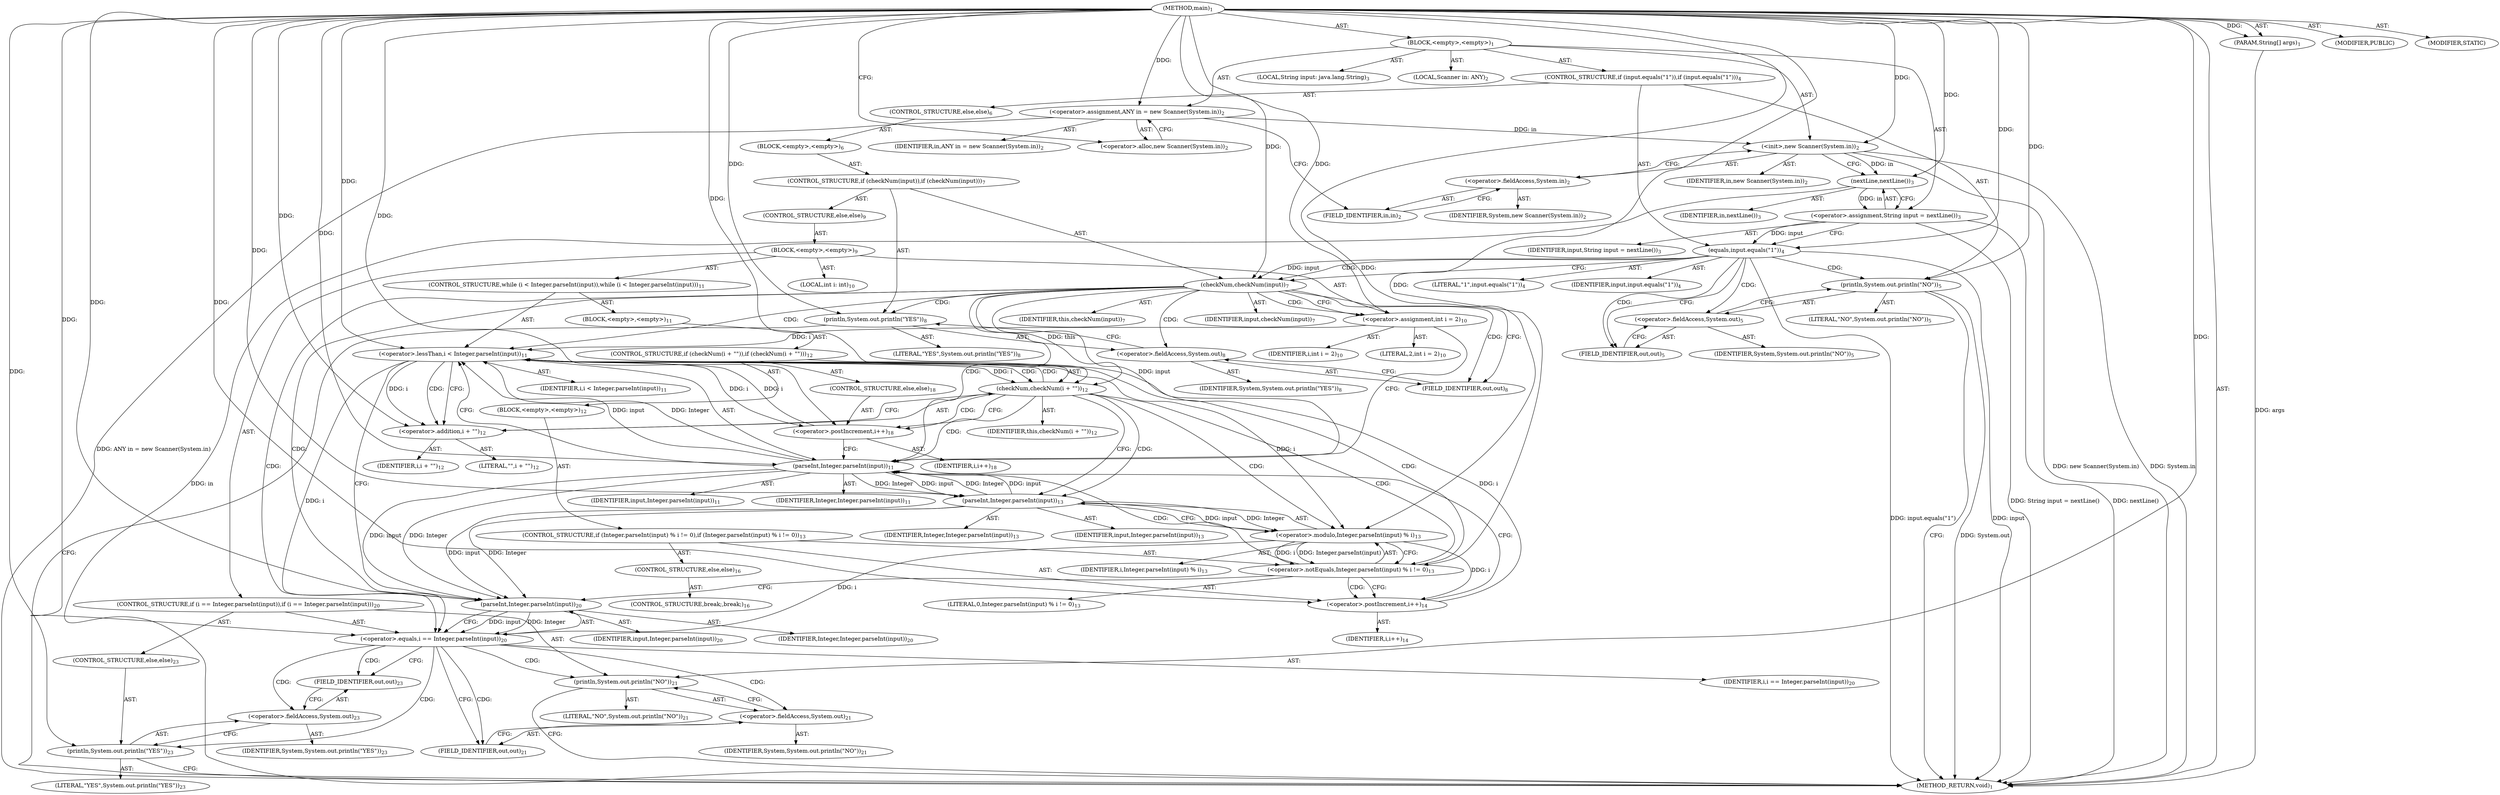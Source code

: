 digraph "main" {  
"19" [label = <(METHOD,main)<SUB>1</SUB>> ]
"20" [label = <(PARAM,String[] args)<SUB>1</SUB>> ]
"21" [label = <(BLOCK,&lt;empty&gt;,&lt;empty&gt;)<SUB>1</SUB>> ]
"4" [label = <(LOCAL,Scanner in: ANY)<SUB>2</SUB>> ]
"22" [label = <(&lt;operator&gt;.assignment,ANY in = new Scanner(System.in))<SUB>2</SUB>> ]
"23" [label = <(IDENTIFIER,in,ANY in = new Scanner(System.in))<SUB>2</SUB>> ]
"24" [label = <(&lt;operator&gt;.alloc,new Scanner(System.in))<SUB>2</SUB>> ]
"25" [label = <(&lt;init&gt;,new Scanner(System.in))<SUB>2</SUB>> ]
"3" [label = <(IDENTIFIER,in,new Scanner(System.in))<SUB>2</SUB>> ]
"26" [label = <(&lt;operator&gt;.fieldAccess,System.in)<SUB>2</SUB>> ]
"27" [label = <(IDENTIFIER,System,new Scanner(System.in))<SUB>2</SUB>> ]
"28" [label = <(FIELD_IDENTIFIER,in,in)<SUB>2</SUB>> ]
"29" [label = <(LOCAL,String input: java.lang.String)<SUB>3</SUB>> ]
"30" [label = <(&lt;operator&gt;.assignment,String input = nextLine())<SUB>3</SUB>> ]
"31" [label = <(IDENTIFIER,input,String input = nextLine())<SUB>3</SUB>> ]
"32" [label = <(nextLine,nextLine())<SUB>3</SUB>> ]
"33" [label = <(IDENTIFIER,in,nextLine())<SUB>3</SUB>> ]
"34" [label = <(CONTROL_STRUCTURE,if (input.equals(&quot;1&quot;)),if (input.equals(&quot;1&quot;)))<SUB>4</SUB>> ]
"35" [label = <(equals,input.equals(&quot;1&quot;))<SUB>4</SUB>> ]
"36" [label = <(IDENTIFIER,input,input.equals(&quot;1&quot;))<SUB>4</SUB>> ]
"37" [label = <(LITERAL,&quot;1&quot;,input.equals(&quot;1&quot;))<SUB>4</SUB>> ]
"38" [label = <(println,System.out.println(&quot;NO&quot;))<SUB>5</SUB>> ]
"39" [label = <(&lt;operator&gt;.fieldAccess,System.out)<SUB>5</SUB>> ]
"40" [label = <(IDENTIFIER,System,System.out.println(&quot;NO&quot;))<SUB>5</SUB>> ]
"41" [label = <(FIELD_IDENTIFIER,out,out)<SUB>5</SUB>> ]
"42" [label = <(LITERAL,&quot;NO&quot;,System.out.println(&quot;NO&quot;))<SUB>5</SUB>> ]
"43" [label = <(CONTROL_STRUCTURE,else,else)<SUB>6</SUB>> ]
"44" [label = <(BLOCK,&lt;empty&gt;,&lt;empty&gt;)<SUB>6</SUB>> ]
"45" [label = <(CONTROL_STRUCTURE,if (checkNum(input)),if (checkNum(input)))<SUB>7</SUB>> ]
"46" [label = <(checkNum,checkNum(input))<SUB>7</SUB>> ]
"47" [label = <(IDENTIFIER,this,checkNum(input))<SUB>7</SUB>> ]
"48" [label = <(IDENTIFIER,input,checkNum(input))<SUB>7</SUB>> ]
"49" [label = <(println,System.out.println(&quot;YES&quot;))<SUB>8</SUB>> ]
"50" [label = <(&lt;operator&gt;.fieldAccess,System.out)<SUB>8</SUB>> ]
"51" [label = <(IDENTIFIER,System,System.out.println(&quot;YES&quot;))<SUB>8</SUB>> ]
"52" [label = <(FIELD_IDENTIFIER,out,out)<SUB>8</SUB>> ]
"53" [label = <(LITERAL,&quot;YES&quot;,System.out.println(&quot;YES&quot;))<SUB>8</SUB>> ]
"54" [label = <(CONTROL_STRUCTURE,else,else)<SUB>9</SUB>> ]
"55" [label = <(BLOCK,&lt;empty&gt;,&lt;empty&gt;)<SUB>9</SUB>> ]
"56" [label = <(LOCAL,int i: int)<SUB>10</SUB>> ]
"57" [label = <(&lt;operator&gt;.assignment,int i = 2)<SUB>10</SUB>> ]
"58" [label = <(IDENTIFIER,i,int i = 2)<SUB>10</SUB>> ]
"59" [label = <(LITERAL,2,int i = 2)<SUB>10</SUB>> ]
"60" [label = <(CONTROL_STRUCTURE,while (i &lt; Integer.parseInt(input)),while (i &lt; Integer.parseInt(input)))<SUB>11</SUB>> ]
"61" [label = <(&lt;operator&gt;.lessThan,i &lt; Integer.parseInt(input))<SUB>11</SUB>> ]
"62" [label = <(IDENTIFIER,i,i &lt; Integer.parseInt(input))<SUB>11</SUB>> ]
"63" [label = <(parseInt,Integer.parseInt(input))<SUB>11</SUB>> ]
"64" [label = <(IDENTIFIER,Integer,Integer.parseInt(input))<SUB>11</SUB>> ]
"65" [label = <(IDENTIFIER,input,Integer.parseInt(input))<SUB>11</SUB>> ]
"66" [label = <(BLOCK,&lt;empty&gt;,&lt;empty&gt;)<SUB>11</SUB>> ]
"67" [label = <(CONTROL_STRUCTURE,if (checkNum(i + &quot;&quot;)),if (checkNum(i + &quot;&quot;)))<SUB>12</SUB>> ]
"68" [label = <(checkNum,checkNum(i + &quot;&quot;))<SUB>12</SUB>> ]
"69" [label = <(IDENTIFIER,this,checkNum(i + &quot;&quot;))<SUB>12</SUB>> ]
"70" [label = <(&lt;operator&gt;.addition,i + &quot;&quot;)<SUB>12</SUB>> ]
"71" [label = <(IDENTIFIER,i,i + &quot;&quot;)<SUB>12</SUB>> ]
"72" [label = <(LITERAL,&quot;&quot;,i + &quot;&quot;)<SUB>12</SUB>> ]
"73" [label = <(BLOCK,&lt;empty&gt;,&lt;empty&gt;)<SUB>12</SUB>> ]
"74" [label = <(CONTROL_STRUCTURE,if (Integer.parseInt(input) % i != 0),if (Integer.parseInt(input) % i != 0))<SUB>13</SUB>> ]
"75" [label = <(&lt;operator&gt;.notEquals,Integer.parseInt(input) % i != 0)<SUB>13</SUB>> ]
"76" [label = <(&lt;operator&gt;.modulo,Integer.parseInt(input) % i)<SUB>13</SUB>> ]
"77" [label = <(parseInt,Integer.parseInt(input))<SUB>13</SUB>> ]
"78" [label = <(IDENTIFIER,Integer,Integer.parseInt(input))<SUB>13</SUB>> ]
"79" [label = <(IDENTIFIER,input,Integer.parseInt(input))<SUB>13</SUB>> ]
"80" [label = <(IDENTIFIER,i,Integer.parseInt(input) % i)<SUB>13</SUB>> ]
"81" [label = <(LITERAL,0,Integer.parseInt(input) % i != 0)<SUB>13</SUB>> ]
"82" [label = <(&lt;operator&gt;.postIncrement,i++)<SUB>14</SUB>> ]
"83" [label = <(IDENTIFIER,i,i++)<SUB>14</SUB>> ]
"84" [label = <(CONTROL_STRUCTURE,else,else)<SUB>16</SUB>> ]
"85" [label = <(CONTROL_STRUCTURE,break;,break;)<SUB>16</SUB>> ]
"86" [label = <(CONTROL_STRUCTURE,else,else)<SUB>18</SUB>> ]
"87" [label = <(&lt;operator&gt;.postIncrement,i++)<SUB>18</SUB>> ]
"88" [label = <(IDENTIFIER,i,i++)<SUB>18</SUB>> ]
"89" [label = <(CONTROL_STRUCTURE,if (i == Integer.parseInt(input)),if (i == Integer.parseInt(input)))<SUB>20</SUB>> ]
"90" [label = <(&lt;operator&gt;.equals,i == Integer.parseInt(input))<SUB>20</SUB>> ]
"91" [label = <(IDENTIFIER,i,i == Integer.parseInt(input))<SUB>20</SUB>> ]
"92" [label = <(parseInt,Integer.parseInt(input))<SUB>20</SUB>> ]
"93" [label = <(IDENTIFIER,Integer,Integer.parseInt(input))<SUB>20</SUB>> ]
"94" [label = <(IDENTIFIER,input,Integer.parseInt(input))<SUB>20</SUB>> ]
"95" [label = <(println,System.out.println(&quot;NO&quot;))<SUB>21</SUB>> ]
"96" [label = <(&lt;operator&gt;.fieldAccess,System.out)<SUB>21</SUB>> ]
"97" [label = <(IDENTIFIER,System,System.out.println(&quot;NO&quot;))<SUB>21</SUB>> ]
"98" [label = <(FIELD_IDENTIFIER,out,out)<SUB>21</SUB>> ]
"99" [label = <(LITERAL,&quot;NO&quot;,System.out.println(&quot;NO&quot;))<SUB>21</SUB>> ]
"100" [label = <(CONTROL_STRUCTURE,else,else)<SUB>23</SUB>> ]
"101" [label = <(println,System.out.println(&quot;YES&quot;))<SUB>23</SUB>> ]
"102" [label = <(&lt;operator&gt;.fieldAccess,System.out)<SUB>23</SUB>> ]
"103" [label = <(IDENTIFIER,System,System.out.println(&quot;YES&quot;))<SUB>23</SUB>> ]
"104" [label = <(FIELD_IDENTIFIER,out,out)<SUB>23</SUB>> ]
"105" [label = <(LITERAL,&quot;YES&quot;,System.out.println(&quot;YES&quot;))<SUB>23</SUB>> ]
"106" [label = <(MODIFIER,PUBLIC)> ]
"107" [label = <(MODIFIER,STATIC)> ]
"108" [label = <(METHOD_RETURN,void)<SUB>1</SUB>> ]
  "19" -> "20"  [ label = "AST: "] 
  "19" -> "21"  [ label = "AST: "] 
  "19" -> "106"  [ label = "AST: "] 
  "19" -> "107"  [ label = "AST: "] 
  "19" -> "108"  [ label = "AST: "] 
  "21" -> "4"  [ label = "AST: "] 
  "21" -> "22"  [ label = "AST: "] 
  "21" -> "25"  [ label = "AST: "] 
  "21" -> "29"  [ label = "AST: "] 
  "21" -> "30"  [ label = "AST: "] 
  "21" -> "34"  [ label = "AST: "] 
  "22" -> "23"  [ label = "AST: "] 
  "22" -> "24"  [ label = "AST: "] 
  "25" -> "3"  [ label = "AST: "] 
  "25" -> "26"  [ label = "AST: "] 
  "26" -> "27"  [ label = "AST: "] 
  "26" -> "28"  [ label = "AST: "] 
  "30" -> "31"  [ label = "AST: "] 
  "30" -> "32"  [ label = "AST: "] 
  "32" -> "33"  [ label = "AST: "] 
  "34" -> "35"  [ label = "AST: "] 
  "34" -> "38"  [ label = "AST: "] 
  "34" -> "43"  [ label = "AST: "] 
  "35" -> "36"  [ label = "AST: "] 
  "35" -> "37"  [ label = "AST: "] 
  "38" -> "39"  [ label = "AST: "] 
  "38" -> "42"  [ label = "AST: "] 
  "39" -> "40"  [ label = "AST: "] 
  "39" -> "41"  [ label = "AST: "] 
  "43" -> "44"  [ label = "AST: "] 
  "44" -> "45"  [ label = "AST: "] 
  "45" -> "46"  [ label = "AST: "] 
  "45" -> "49"  [ label = "AST: "] 
  "45" -> "54"  [ label = "AST: "] 
  "46" -> "47"  [ label = "AST: "] 
  "46" -> "48"  [ label = "AST: "] 
  "49" -> "50"  [ label = "AST: "] 
  "49" -> "53"  [ label = "AST: "] 
  "50" -> "51"  [ label = "AST: "] 
  "50" -> "52"  [ label = "AST: "] 
  "54" -> "55"  [ label = "AST: "] 
  "55" -> "56"  [ label = "AST: "] 
  "55" -> "57"  [ label = "AST: "] 
  "55" -> "60"  [ label = "AST: "] 
  "55" -> "89"  [ label = "AST: "] 
  "57" -> "58"  [ label = "AST: "] 
  "57" -> "59"  [ label = "AST: "] 
  "60" -> "61"  [ label = "AST: "] 
  "60" -> "66"  [ label = "AST: "] 
  "61" -> "62"  [ label = "AST: "] 
  "61" -> "63"  [ label = "AST: "] 
  "63" -> "64"  [ label = "AST: "] 
  "63" -> "65"  [ label = "AST: "] 
  "66" -> "67"  [ label = "AST: "] 
  "67" -> "68"  [ label = "AST: "] 
  "67" -> "73"  [ label = "AST: "] 
  "67" -> "86"  [ label = "AST: "] 
  "68" -> "69"  [ label = "AST: "] 
  "68" -> "70"  [ label = "AST: "] 
  "70" -> "71"  [ label = "AST: "] 
  "70" -> "72"  [ label = "AST: "] 
  "73" -> "74"  [ label = "AST: "] 
  "74" -> "75"  [ label = "AST: "] 
  "74" -> "82"  [ label = "AST: "] 
  "74" -> "84"  [ label = "AST: "] 
  "75" -> "76"  [ label = "AST: "] 
  "75" -> "81"  [ label = "AST: "] 
  "76" -> "77"  [ label = "AST: "] 
  "76" -> "80"  [ label = "AST: "] 
  "77" -> "78"  [ label = "AST: "] 
  "77" -> "79"  [ label = "AST: "] 
  "82" -> "83"  [ label = "AST: "] 
  "84" -> "85"  [ label = "AST: "] 
  "86" -> "87"  [ label = "AST: "] 
  "87" -> "88"  [ label = "AST: "] 
  "89" -> "90"  [ label = "AST: "] 
  "89" -> "95"  [ label = "AST: "] 
  "89" -> "100"  [ label = "AST: "] 
  "90" -> "91"  [ label = "AST: "] 
  "90" -> "92"  [ label = "AST: "] 
  "92" -> "93"  [ label = "AST: "] 
  "92" -> "94"  [ label = "AST: "] 
  "95" -> "96"  [ label = "AST: "] 
  "95" -> "99"  [ label = "AST: "] 
  "96" -> "97"  [ label = "AST: "] 
  "96" -> "98"  [ label = "AST: "] 
  "100" -> "101"  [ label = "AST: "] 
  "101" -> "102"  [ label = "AST: "] 
  "101" -> "105"  [ label = "AST: "] 
  "102" -> "103"  [ label = "AST: "] 
  "102" -> "104"  [ label = "AST: "] 
  "22" -> "28"  [ label = "CFG: "] 
  "25" -> "32"  [ label = "CFG: "] 
  "30" -> "35"  [ label = "CFG: "] 
  "24" -> "22"  [ label = "CFG: "] 
  "26" -> "25"  [ label = "CFG: "] 
  "32" -> "30"  [ label = "CFG: "] 
  "35" -> "41"  [ label = "CFG: "] 
  "35" -> "46"  [ label = "CFG: "] 
  "38" -> "108"  [ label = "CFG: "] 
  "28" -> "26"  [ label = "CFG: "] 
  "39" -> "38"  [ label = "CFG: "] 
  "41" -> "39"  [ label = "CFG: "] 
  "46" -> "52"  [ label = "CFG: "] 
  "46" -> "57"  [ label = "CFG: "] 
  "49" -> "108"  [ label = "CFG: "] 
  "50" -> "49"  [ label = "CFG: "] 
  "52" -> "50"  [ label = "CFG: "] 
  "57" -> "63"  [ label = "CFG: "] 
  "61" -> "70"  [ label = "CFG: "] 
  "61" -> "92"  [ label = "CFG: "] 
  "90" -> "98"  [ label = "CFG: "] 
  "90" -> "104"  [ label = "CFG: "] 
  "95" -> "108"  [ label = "CFG: "] 
  "63" -> "61"  [ label = "CFG: "] 
  "92" -> "90"  [ label = "CFG: "] 
  "96" -> "95"  [ label = "CFG: "] 
  "101" -> "108"  [ label = "CFG: "] 
  "68" -> "77"  [ label = "CFG: "] 
  "68" -> "87"  [ label = "CFG: "] 
  "98" -> "96"  [ label = "CFG: "] 
  "102" -> "101"  [ label = "CFG: "] 
  "70" -> "68"  [ label = "CFG: "] 
  "87" -> "63"  [ label = "CFG: "] 
  "104" -> "102"  [ label = "CFG: "] 
  "75" -> "82"  [ label = "CFG: "] 
  "75" -> "92"  [ label = "CFG: "] 
  "82" -> "63"  [ label = "CFG: "] 
  "76" -> "75"  [ label = "CFG: "] 
  "77" -> "76"  [ label = "CFG: "] 
  "19" -> "24"  [ label = "CFG: "] 
  "20" -> "108"  [ label = "DDG: args"] 
  "22" -> "108"  [ label = "DDG: ANY in = new Scanner(System.in)"] 
  "25" -> "108"  [ label = "DDG: System.in"] 
  "25" -> "108"  [ label = "DDG: new Scanner(System.in)"] 
  "32" -> "108"  [ label = "DDG: in"] 
  "30" -> "108"  [ label = "DDG: nextLine()"] 
  "30" -> "108"  [ label = "DDG: String input = nextLine()"] 
  "35" -> "108"  [ label = "DDG: input"] 
  "35" -> "108"  [ label = "DDG: input.equals(&quot;1&quot;)"] 
  "38" -> "108"  [ label = "DDG: System.out"] 
  "19" -> "20"  [ label = "DDG: "] 
  "19" -> "22"  [ label = "DDG: "] 
  "32" -> "30"  [ label = "DDG: in"] 
  "22" -> "25"  [ label = "DDG: in"] 
  "19" -> "25"  [ label = "DDG: "] 
  "25" -> "32"  [ label = "DDG: in"] 
  "19" -> "32"  [ label = "DDG: "] 
  "30" -> "35"  [ label = "DDG: input"] 
  "19" -> "35"  [ label = "DDG: "] 
  "19" -> "38"  [ label = "DDG: "] 
  "19" -> "46"  [ label = "DDG: "] 
  "35" -> "46"  [ label = "DDG: input"] 
  "19" -> "49"  [ label = "DDG: "] 
  "19" -> "57"  [ label = "DDG: "] 
  "57" -> "61"  [ label = "DDG: i"] 
  "87" -> "61"  [ label = "DDG: i"] 
  "82" -> "61"  [ label = "DDG: i"] 
  "19" -> "61"  [ label = "DDG: "] 
  "63" -> "61"  [ label = "DDG: Integer"] 
  "63" -> "61"  [ label = "DDG: input"] 
  "61" -> "90"  [ label = "DDG: i"] 
  "76" -> "90"  [ label = "DDG: i"] 
  "19" -> "90"  [ label = "DDG: "] 
  "92" -> "90"  [ label = "DDG: Integer"] 
  "92" -> "90"  [ label = "DDG: input"] 
  "19" -> "95"  [ label = "DDG: "] 
  "77" -> "63"  [ label = "DDG: Integer"] 
  "19" -> "63"  [ label = "DDG: "] 
  "46" -> "63"  [ label = "DDG: input"] 
  "77" -> "63"  [ label = "DDG: input"] 
  "63" -> "92"  [ label = "DDG: Integer"] 
  "77" -> "92"  [ label = "DDG: Integer"] 
  "19" -> "92"  [ label = "DDG: "] 
  "63" -> "92"  [ label = "DDG: input"] 
  "77" -> "92"  [ label = "DDG: input"] 
  "19" -> "101"  [ label = "DDG: "] 
  "46" -> "68"  [ label = "DDG: this"] 
  "19" -> "68"  [ label = "DDG: "] 
  "61" -> "68"  [ label = "DDG: i"] 
  "61" -> "70"  [ label = "DDG: i"] 
  "19" -> "70"  [ label = "DDG: "] 
  "19" -> "87"  [ label = "DDG: "] 
  "61" -> "87"  [ label = "DDG: i"] 
  "76" -> "75"  [ label = "DDG: Integer.parseInt(input)"] 
  "76" -> "75"  [ label = "DDG: i"] 
  "19" -> "75"  [ label = "DDG: "] 
  "76" -> "82"  [ label = "DDG: i"] 
  "19" -> "82"  [ label = "DDG: "] 
  "77" -> "76"  [ label = "DDG: Integer"] 
  "77" -> "76"  [ label = "DDG: input"] 
  "19" -> "76"  [ label = "DDG: "] 
  "61" -> "76"  [ label = "DDG: i"] 
  "63" -> "77"  [ label = "DDG: Integer"] 
  "19" -> "77"  [ label = "DDG: "] 
  "63" -> "77"  [ label = "DDG: input"] 
  "35" -> "46"  [ label = "CDG: "] 
  "35" -> "38"  [ label = "CDG: "] 
  "35" -> "41"  [ label = "CDG: "] 
  "35" -> "39"  [ label = "CDG: "] 
  "46" -> "49"  [ label = "CDG: "] 
  "46" -> "57"  [ label = "CDG: "] 
  "46" -> "52"  [ label = "CDG: "] 
  "46" -> "92"  [ label = "CDG: "] 
  "46" -> "50"  [ label = "CDG: "] 
  "46" -> "90"  [ label = "CDG: "] 
  "46" -> "61"  [ label = "CDG: "] 
  "46" -> "63"  [ label = "CDG: "] 
  "61" -> "68"  [ label = "CDG: "] 
  "61" -> "70"  [ label = "CDG: "] 
  "90" -> "96"  [ label = "CDG: "] 
  "90" -> "98"  [ label = "CDG: "] 
  "90" -> "102"  [ label = "CDG: "] 
  "90" -> "104"  [ label = "CDG: "] 
  "90" -> "95"  [ label = "CDG: "] 
  "90" -> "101"  [ label = "CDG: "] 
  "68" -> "77"  [ label = "CDG: "] 
  "68" -> "75"  [ label = "CDG: "] 
  "68" -> "76"  [ label = "CDG: "] 
  "68" -> "87"  [ label = "CDG: "] 
  "68" -> "61"  [ label = "CDG: "] 
  "68" -> "63"  [ label = "CDG: "] 
  "75" -> "82"  [ label = "CDG: "] 
  "75" -> "61"  [ label = "CDG: "] 
  "75" -> "63"  [ label = "CDG: "] 
}
